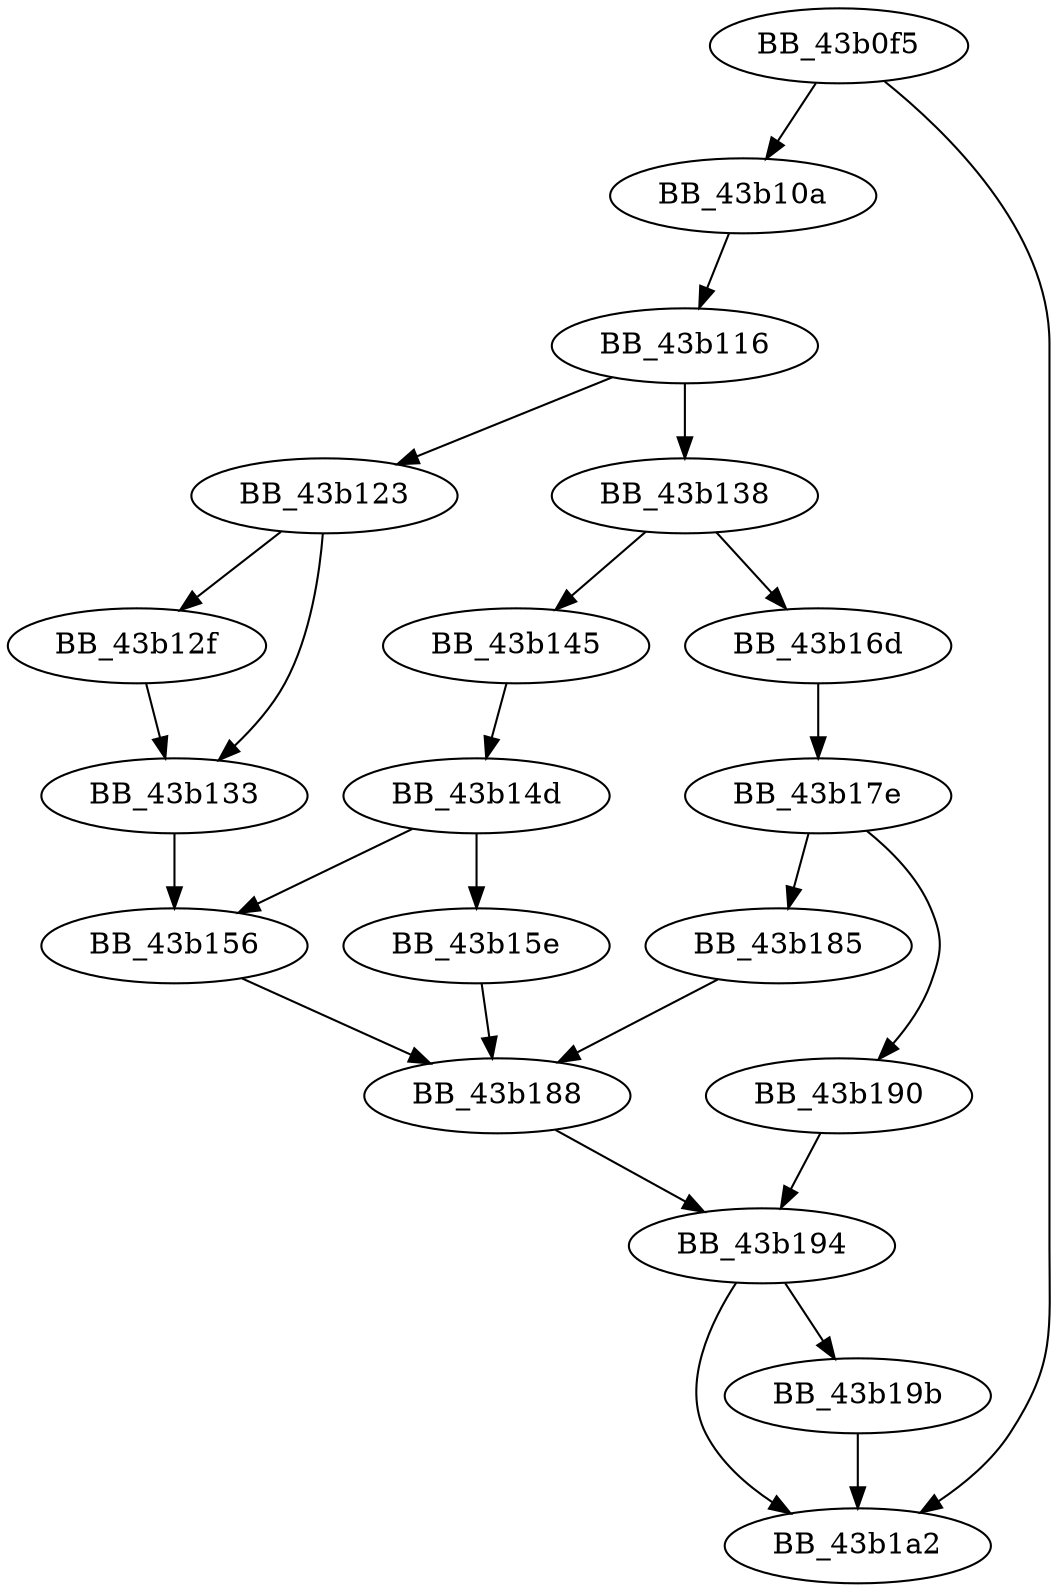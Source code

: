 DiGraph __towlower_l{
BB_43b0f5->BB_43b10a
BB_43b0f5->BB_43b1a2
BB_43b10a->BB_43b116
BB_43b116->BB_43b123
BB_43b116->BB_43b138
BB_43b123->BB_43b12f
BB_43b123->BB_43b133
BB_43b12f->BB_43b133
BB_43b133->BB_43b156
BB_43b138->BB_43b145
BB_43b138->BB_43b16d
BB_43b145->BB_43b14d
BB_43b14d->BB_43b156
BB_43b14d->BB_43b15e
BB_43b156->BB_43b188
BB_43b15e->BB_43b188
BB_43b16d->BB_43b17e
BB_43b17e->BB_43b185
BB_43b17e->BB_43b190
BB_43b185->BB_43b188
BB_43b188->BB_43b194
BB_43b190->BB_43b194
BB_43b194->BB_43b19b
BB_43b194->BB_43b1a2
BB_43b19b->BB_43b1a2
}
